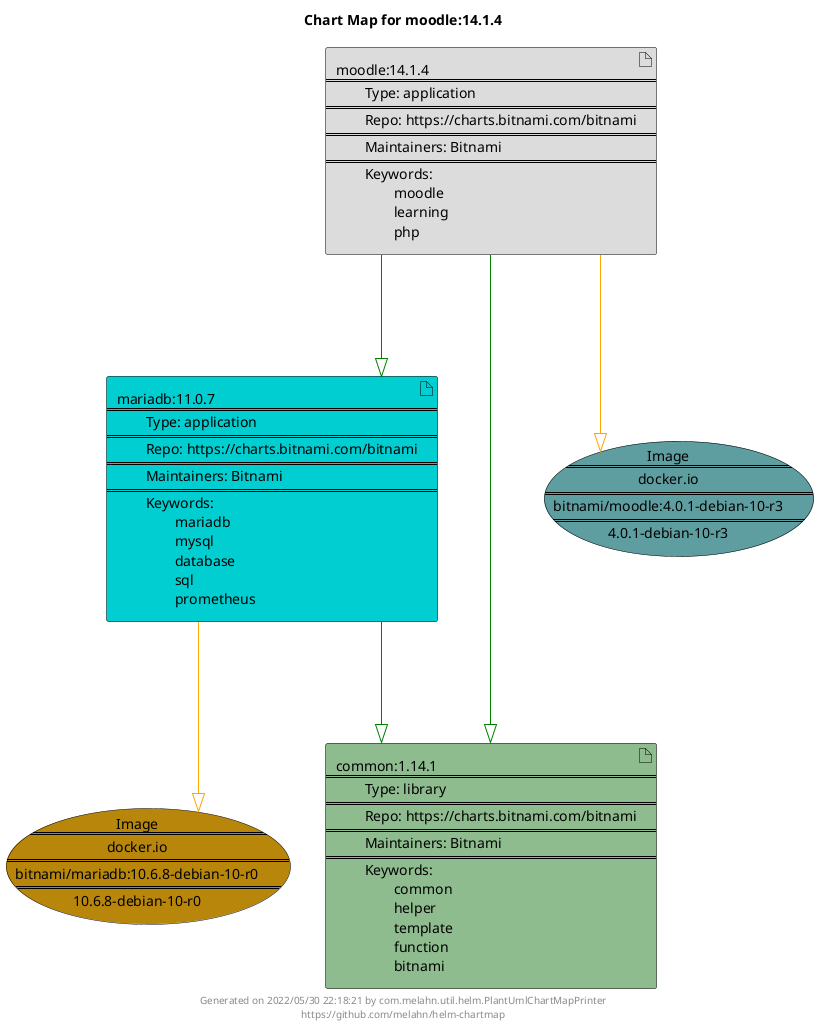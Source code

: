 @startuml
skinparam linetype ortho
skinparam backgroundColor white
skinparam usecaseBorderColor black
skinparam usecaseArrowColor LightSlateGray
skinparam artifactBorderColor black
skinparam artifactArrowColor LightSlateGray

title Chart Map for moodle:14.1.4

'There are 3 referenced Helm Charts
artifact "mariadb:11.0.7\n====\n\tType: application\n====\n\tRepo: https://charts.bitnami.com/bitnami\n====\n\tMaintainers: Bitnami\n====\n\tKeywords: \n\t\tmariadb\n\t\tmysql\n\t\tdatabase\n\t\tsql\n\t\tprometheus" as mariadb_11_0_7 #DarkTurquoise
artifact "moodle:14.1.4\n====\n\tType: application\n====\n\tRepo: https://charts.bitnami.com/bitnami\n====\n\tMaintainers: Bitnami\n====\n\tKeywords: \n\t\tmoodle\n\t\tlearning\n\t\tphp" as moodle_14_1_4 #Gainsboro
artifact "common:1.14.1\n====\n\tType: library\n====\n\tRepo: https://charts.bitnami.com/bitnami\n====\n\tMaintainers: Bitnami\n====\n\tKeywords: \n\t\tcommon\n\t\thelper\n\t\ttemplate\n\t\tfunction\n\t\tbitnami" as common_1_14_1 #DarkSeaGreen

'There are 2 referenced Docker Images
usecase "Image\n====\ndocker.io\n====\nbitnami/moodle:4.0.1-debian-10-r3\n====\n4.0.1-debian-10-r3" as docker_io_bitnami_moodle_4_0_1_debian_10_r3 #CadetBlue
usecase "Image\n====\ndocker.io\n====\nbitnami/mariadb:10.6.8-debian-10-r0\n====\n10.6.8-debian-10-r0" as docker_io_bitnami_mariadb_10_6_8_debian_10_r0 #DarkGoldenRod

'Chart Dependencies
moodle_14_1_4--[#green]-|>common_1_14_1
moodle_14_1_4--[#green]-|>mariadb_11_0_7
mariadb_11_0_7--[#green]-|>common_1_14_1
mariadb_11_0_7--[#orange]-|>docker_io_bitnami_mariadb_10_6_8_debian_10_r0
moodle_14_1_4--[#orange]-|>docker_io_bitnami_moodle_4_0_1_debian_10_r3

center footer Generated on 2022/05/30 22:18:21 by com.melahn.util.helm.PlantUmlChartMapPrinter\nhttps://github.com/melahn/helm-chartmap
@enduml

